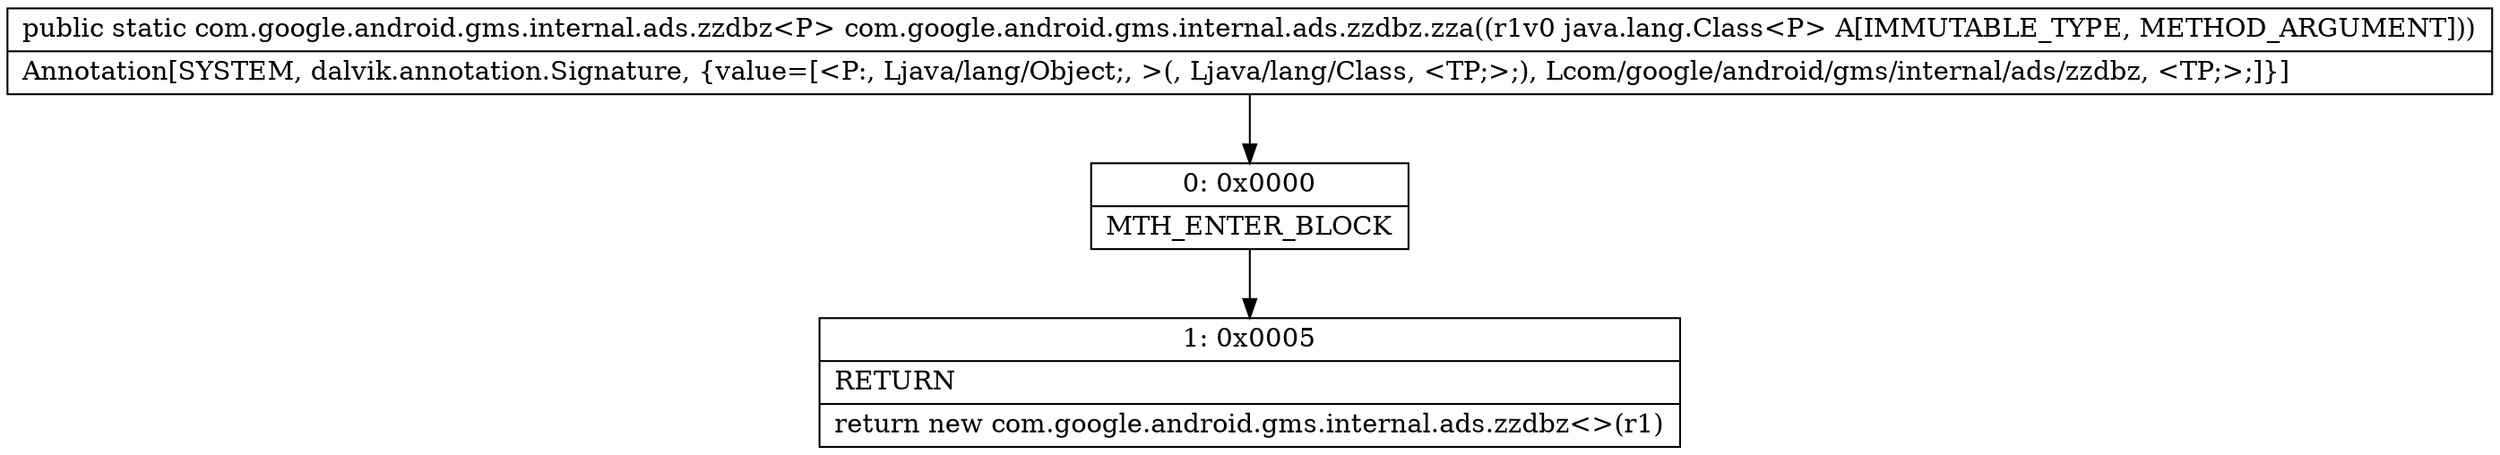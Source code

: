 digraph "CFG forcom.google.android.gms.internal.ads.zzdbz.zza(Ljava\/lang\/Class;)Lcom\/google\/android\/gms\/internal\/ads\/zzdbz;" {
Node_0 [shape=record,label="{0\:\ 0x0000|MTH_ENTER_BLOCK\l}"];
Node_1 [shape=record,label="{1\:\ 0x0005|RETURN\l|return new com.google.android.gms.internal.ads.zzdbz\<\>(r1)\l}"];
MethodNode[shape=record,label="{public static com.google.android.gms.internal.ads.zzdbz\<P\> com.google.android.gms.internal.ads.zzdbz.zza((r1v0 java.lang.Class\<P\> A[IMMUTABLE_TYPE, METHOD_ARGUMENT]))  | Annotation[SYSTEM, dalvik.annotation.Signature, \{value=[\<P:, Ljava\/lang\/Object;, \>(, Ljava\/lang\/Class, \<TP;\>;), Lcom\/google\/android\/gms\/internal\/ads\/zzdbz, \<TP;\>;]\}]\l}"];
MethodNode -> Node_0;
Node_0 -> Node_1;
}

